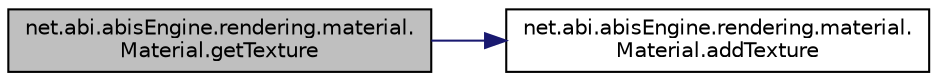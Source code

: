 digraph "net.abi.abisEngine.rendering.material.Material.getTexture"
{
 // LATEX_PDF_SIZE
  edge [fontname="Helvetica",fontsize="10",labelfontname="Helvetica",labelfontsize="10"];
  node [fontname="Helvetica",fontsize="10",shape=record];
  rankdir="LR";
  Node1 [label="net.abi.abisEngine.rendering.material.\lMaterial.getTexture",height=0.2,width=0.4,color="black", fillcolor="grey75", style="filled", fontcolor="black",tooltip=" "];
  Node1 -> Node2 [color="midnightblue",fontsize="10",style="solid",fontname="Helvetica"];
  Node2 [label="net.abi.abisEngine.rendering.material.\lMaterial.addTexture",height=0.2,width=0.4,color="black", fillcolor="white", style="filled",URL="$de/d88/classnet_1_1abi_1_1abis_engine_1_1rendering_1_1material_1_1_material.html#a10f5bec0b2f8d4cdb5e21957203d1916",tooltip=" "];
}
